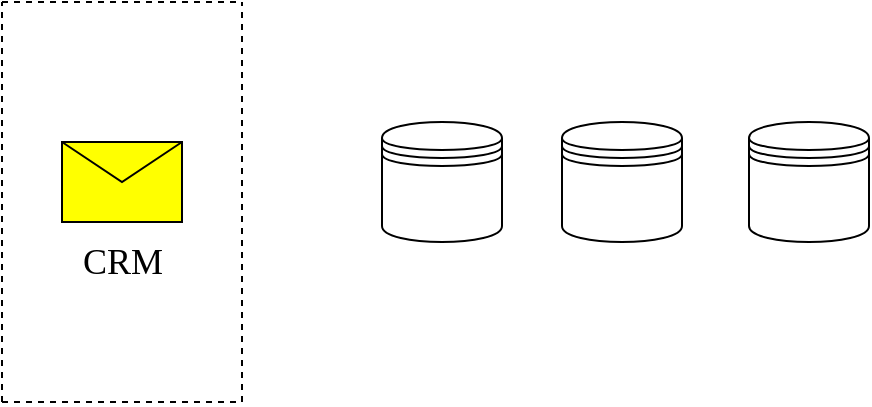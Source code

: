 <mxfile version="21.3.4" type="github">
  <diagram name="Página-1" id="uI1IjuKpUBhQf2RZqEu1">
    <mxGraphModel dx="1120" dy="476" grid="1" gridSize="10" guides="1" tooltips="1" connect="1" arrows="1" fold="1" page="1" pageScale="1" pageWidth="827" pageHeight="1169" math="0" shadow="0">
      <root>
        <mxCell id="0" />
        <mxCell id="1" parent="0" />
        <mxCell id="LXj0H7g9ZqXSp_bMiU7b-1" value="" style="endArrow=none;dashed=1;html=1;rounded=0;" edge="1" parent="1">
          <mxGeometry width="50" height="50" relative="1" as="geometry">
            <mxPoint x="40" y="320" as="sourcePoint" />
            <mxPoint x="40" y="120" as="targetPoint" />
          </mxGeometry>
        </mxCell>
        <mxCell id="LXj0H7g9ZqXSp_bMiU7b-2" value="" style="endArrow=none;dashed=1;html=1;rounded=0;" edge="1" parent="1">
          <mxGeometry width="50" height="50" relative="1" as="geometry">
            <mxPoint x="160" y="320" as="sourcePoint" />
            <mxPoint x="160" y="120" as="targetPoint" />
            <Array as="points" />
          </mxGeometry>
        </mxCell>
        <mxCell id="LXj0H7g9ZqXSp_bMiU7b-3" value="" style="endArrow=none;dashed=1;html=1;rounded=0;" edge="1" parent="1">
          <mxGeometry width="50" height="50" relative="1" as="geometry">
            <mxPoint x="40" y="320" as="sourcePoint" />
            <mxPoint x="160" y="320" as="targetPoint" />
          </mxGeometry>
        </mxCell>
        <mxCell id="LXj0H7g9ZqXSp_bMiU7b-4" value="" style="endArrow=none;dashed=1;html=1;rounded=0;" edge="1" parent="1">
          <mxGeometry width="50" height="50" relative="1" as="geometry">
            <mxPoint x="40" y="120" as="sourcePoint" />
            <mxPoint x="160" y="120" as="targetPoint" />
          </mxGeometry>
        </mxCell>
        <mxCell id="LXj0H7g9ZqXSp_bMiU7b-8" value="&lt;font face=&quot;Georgia&quot; style=&quot;font-size: 18px;&quot;&gt;CRM&lt;/font&gt;" style="text;html=1;align=center;verticalAlign=middle;resizable=0;points=[];autosize=1;strokeColor=none;fillColor=none;" vertex="1" parent="1">
          <mxGeometry x="70" y="230" width="60" height="40" as="geometry" />
        </mxCell>
        <mxCell id="LXj0H7g9ZqXSp_bMiU7b-15" value="" style="shape=datastore;whiteSpace=wrap;html=1;" vertex="1" parent="1">
          <mxGeometry x="230" y="180" width="60" height="60" as="geometry" />
        </mxCell>
        <mxCell id="LXj0H7g9ZqXSp_bMiU7b-16" value="" style="shape=datastore;whiteSpace=wrap;html=1;" vertex="1" parent="1">
          <mxGeometry x="413.5" y="180" width="60" height="60" as="geometry" />
        </mxCell>
        <mxCell id="LXj0H7g9ZqXSp_bMiU7b-17" value="" style="shape=datastore;whiteSpace=wrap;html=1;" vertex="1" parent="1">
          <mxGeometry x="320" y="180" width="60" height="60" as="geometry" />
        </mxCell>
        <mxCell id="LXj0H7g9ZqXSp_bMiU7b-18" value="" style="shape=message;html=1;html=1;outlineConnect=0;labelPosition=center;verticalLabelPosition=bottom;align=center;verticalAlign=top;fillColor=#FFFF00;" vertex="1" parent="1">
          <mxGeometry x="70" y="190" width="60" height="40" as="geometry" />
        </mxCell>
      </root>
    </mxGraphModel>
  </diagram>
</mxfile>
